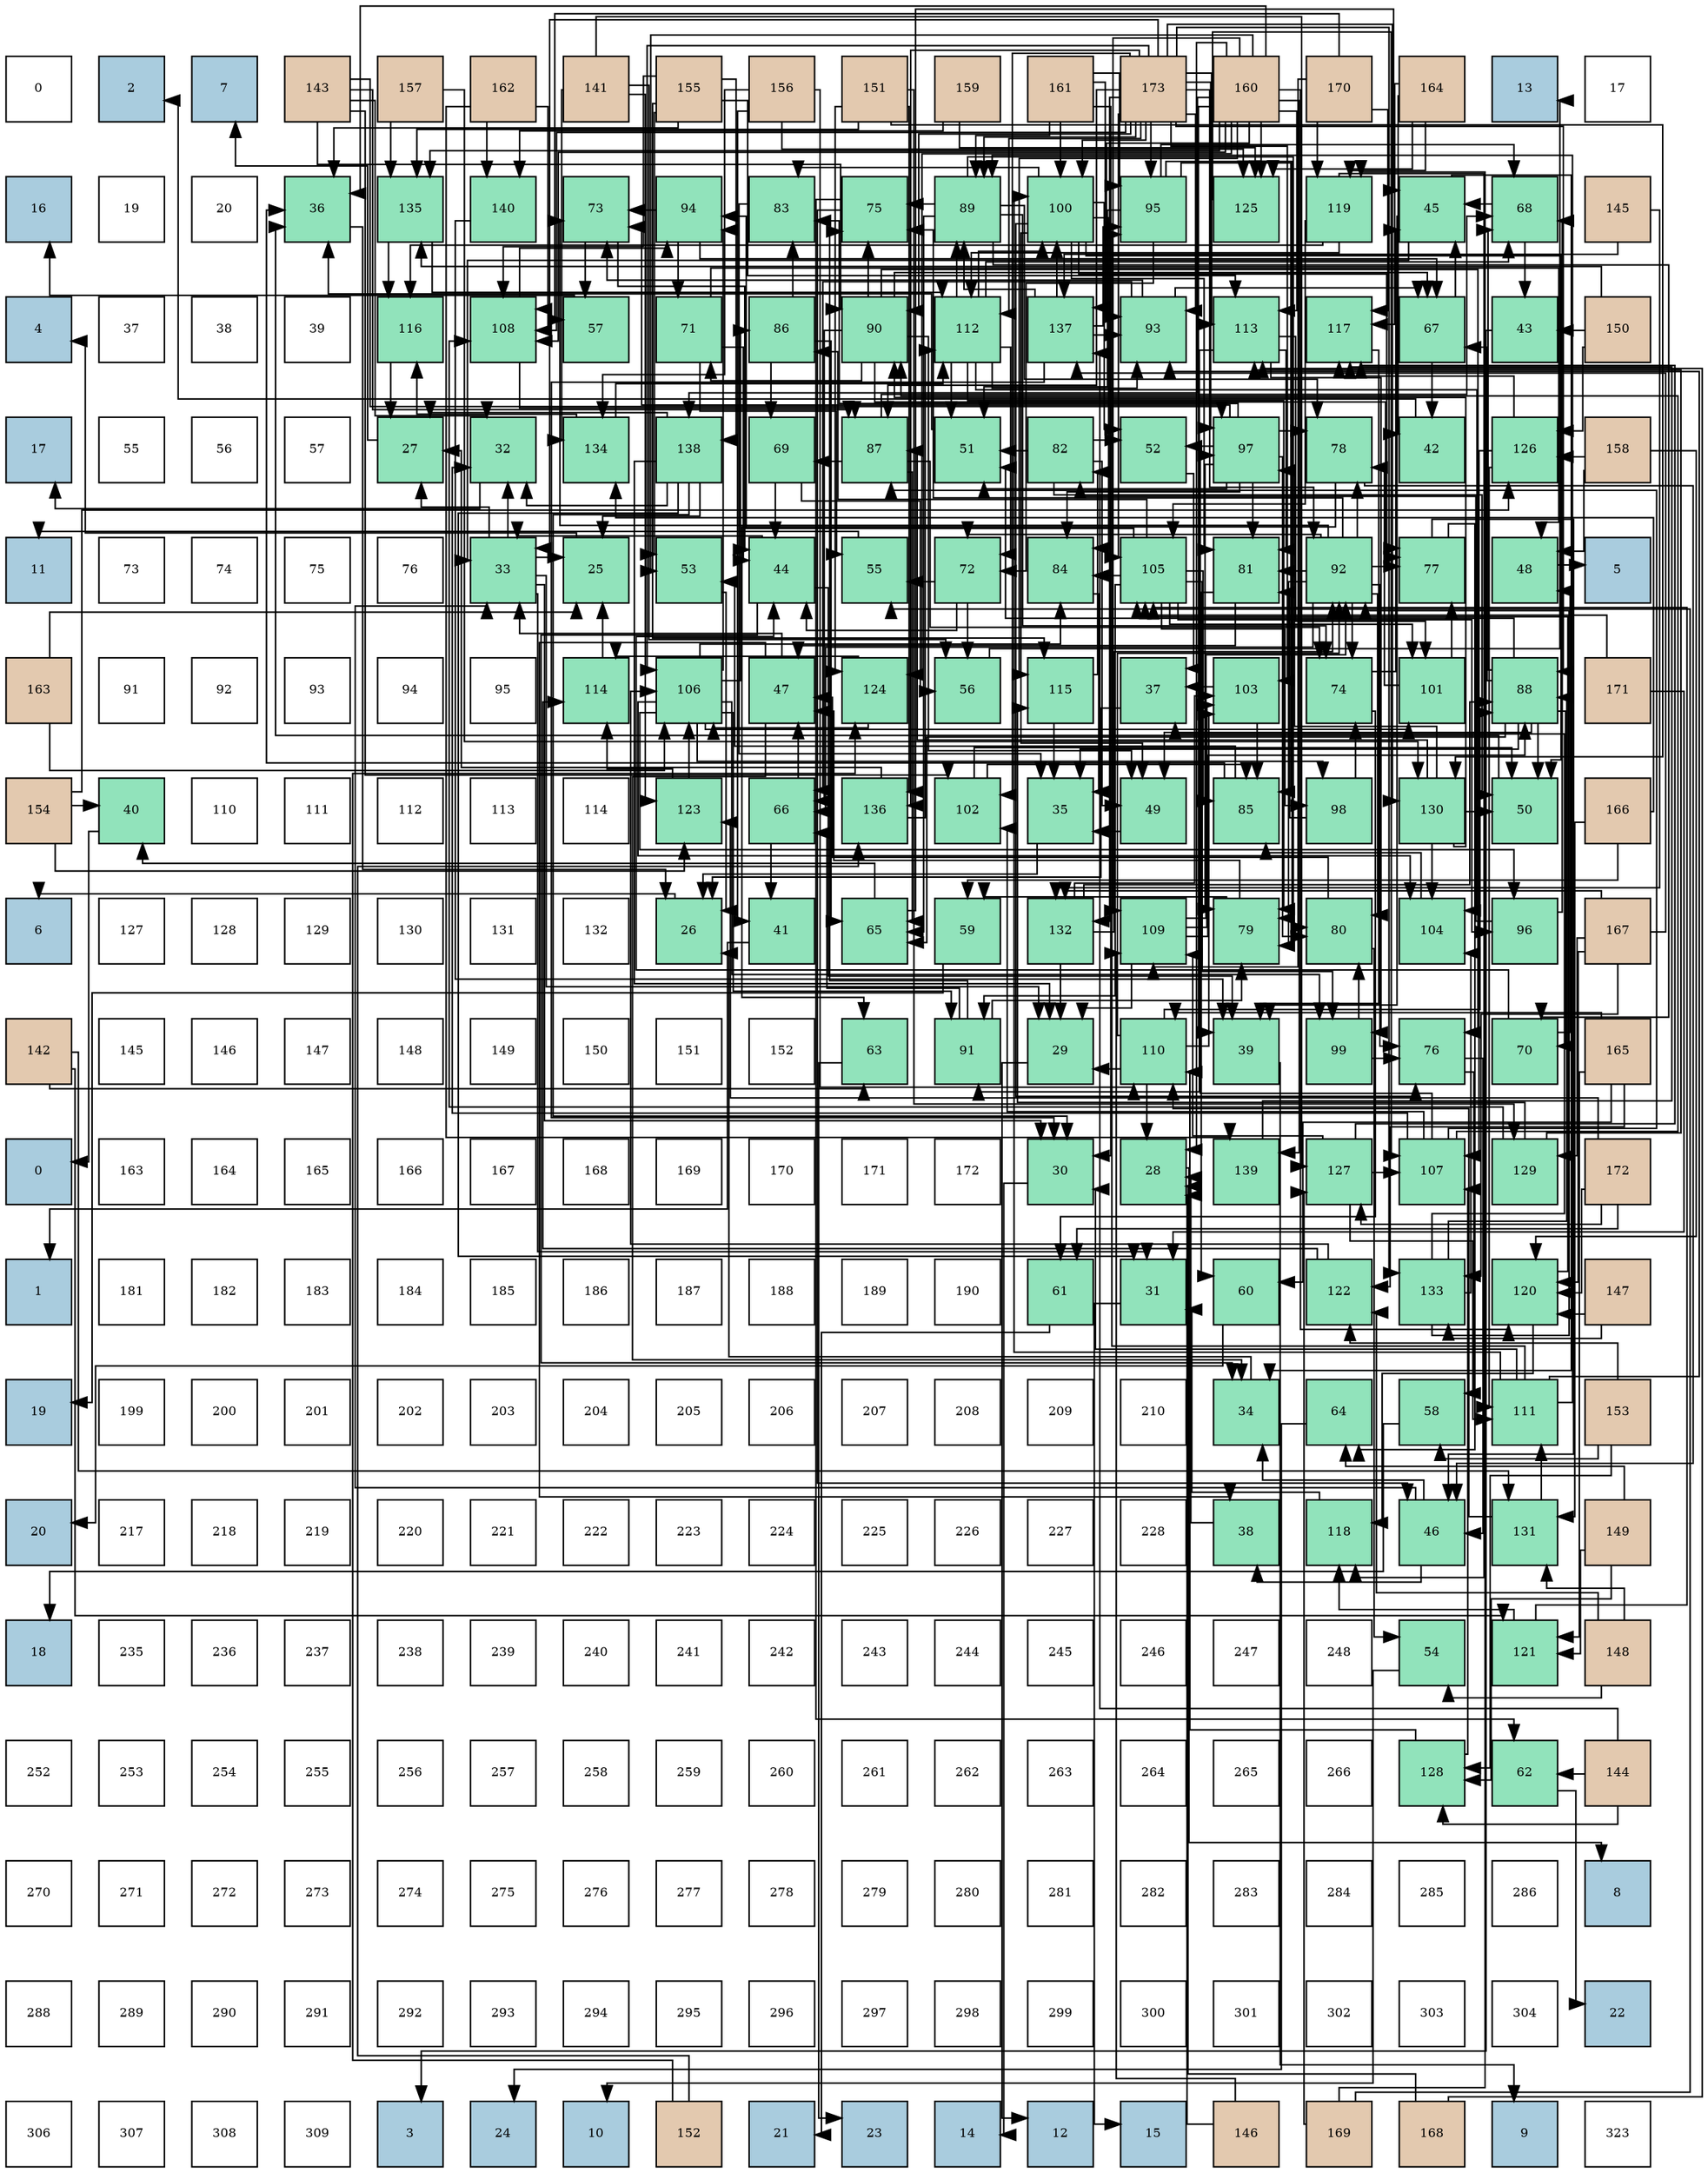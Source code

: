digraph layout{
 rankdir=TB;
 splines=ortho;
 node [style=filled shape=square fixedsize=true width=0.6];
0[label="0", fontsize=8, fillcolor="#ffffff"];
1[label="2", fontsize=8, fillcolor="#a9ccde"];
2[label="7", fontsize=8, fillcolor="#a9ccde"];
3[label="143", fontsize=8, fillcolor="#e3c9af"];
4[label="157", fontsize=8, fillcolor="#e3c9af"];
5[label="162", fontsize=8, fillcolor="#e3c9af"];
6[label="141", fontsize=8, fillcolor="#e3c9af"];
7[label="155", fontsize=8, fillcolor="#e3c9af"];
8[label="156", fontsize=8, fillcolor="#e3c9af"];
9[label="151", fontsize=8, fillcolor="#e3c9af"];
10[label="159", fontsize=8, fillcolor="#e3c9af"];
11[label="161", fontsize=8, fillcolor="#e3c9af"];
12[label="173", fontsize=8, fillcolor="#e3c9af"];
13[label="160", fontsize=8, fillcolor="#e3c9af"];
14[label="170", fontsize=8, fillcolor="#e3c9af"];
15[label="164", fontsize=8, fillcolor="#e3c9af"];
16[label="13", fontsize=8, fillcolor="#a9ccde"];
17[label="17", fontsize=8, fillcolor="#ffffff"];
18[label="16", fontsize=8, fillcolor="#a9ccde"];
19[label="19", fontsize=8, fillcolor="#ffffff"];
20[label="20", fontsize=8, fillcolor="#ffffff"];
21[label="36", fontsize=8, fillcolor="#91e3bb"];
22[label="135", fontsize=8, fillcolor="#91e3bb"];
23[label="140", fontsize=8, fillcolor="#91e3bb"];
24[label="73", fontsize=8, fillcolor="#91e3bb"];
25[label="94", fontsize=8, fillcolor="#91e3bb"];
26[label="83", fontsize=8, fillcolor="#91e3bb"];
27[label="75", fontsize=8, fillcolor="#91e3bb"];
28[label="89", fontsize=8, fillcolor="#91e3bb"];
29[label="100", fontsize=8, fillcolor="#91e3bb"];
30[label="95", fontsize=8, fillcolor="#91e3bb"];
31[label="125", fontsize=8, fillcolor="#91e3bb"];
32[label="119", fontsize=8, fillcolor="#91e3bb"];
33[label="45", fontsize=8, fillcolor="#91e3bb"];
34[label="68", fontsize=8, fillcolor="#91e3bb"];
35[label="145", fontsize=8, fillcolor="#e3c9af"];
36[label="4", fontsize=8, fillcolor="#a9ccde"];
37[label="37", fontsize=8, fillcolor="#ffffff"];
38[label="38", fontsize=8, fillcolor="#ffffff"];
39[label="39", fontsize=8, fillcolor="#ffffff"];
40[label="116", fontsize=8, fillcolor="#91e3bb"];
41[label="108", fontsize=8, fillcolor="#91e3bb"];
42[label="57", fontsize=8, fillcolor="#91e3bb"];
43[label="71", fontsize=8, fillcolor="#91e3bb"];
44[label="86", fontsize=8, fillcolor="#91e3bb"];
45[label="90", fontsize=8, fillcolor="#91e3bb"];
46[label="112", fontsize=8, fillcolor="#91e3bb"];
47[label="137", fontsize=8, fillcolor="#91e3bb"];
48[label="93", fontsize=8, fillcolor="#91e3bb"];
49[label="113", fontsize=8, fillcolor="#91e3bb"];
50[label="117", fontsize=8, fillcolor="#91e3bb"];
51[label="67", fontsize=8, fillcolor="#91e3bb"];
52[label="43", fontsize=8, fillcolor="#91e3bb"];
53[label="150", fontsize=8, fillcolor="#e3c9af"];
54[label="17", fontsize=8, fillcolor="#a9ccde"];
55[label="55", fontsize=8, fillcolor="#ffffff"];
56[label="56", fontsize=8, fillcolor="#ffffff"];
57[label="57", fontsize=8, fillcolor="#ffffff"];
58[label="27", fontsize=8, fillcolor="#91e3bb"];
59[label="32", fontsize=8, fillcolor="#91e3bb"];
60[label="134", fontsize=8, fillcolor="#91e3bb"];
61[label="138", fontsize=8, fillcolor="#91e3bb"];
62[label="69", fontsize=8, fillcolor="#91e3bb"];
63[label="87", fontsize=8, fillcolor="#91e3bb"];
64[label="51", fontsize=8, fillcolor="#91e3bb"];
65[label="82", fontsize=8, fillcolor="#91e3bb"];
66[label="52", fontsize=8, fillcolor="#91e3bb"];
67[label="97", fontsize=8, fillcolor="#91e3bb"];
68[label="78", fontsize=8, fillcolor="#91e3bb"];
69[label="42", fontsize=8, fillcolor="#91e3bb"];
70[label="126", fontsize=8, fillcolor="#91e3bb"];
71[label="158", fontsize=8, fillcolor="#e3c9af"];
72[label="11", fontsize=8, fillcolor="#a9ccde"];
73[label="73", fontsize=8, fillcolor="#ffffff"];
74[label="74", fontsize=8, fillcolor="#ffffff"];
75[label="75", fontsize=8, fillcolor="#ffffff"];
76[label="76", fontsize=8, fillcolor="#ffffff"];
77[label="33", fontsize=8, fillcolor="#91e3bb"];
78[label="25", fontsize=8, fillcolor="#91e3bb"];
79[label="53", fontsize=8, fillcolor="#91e3bb"];
80[label="44", fontsize=8, fillcolor="#91e3bb"];
81[label="55", fontsize=8, fillcolor="#91e3bb"];
82[label="72", fontsize=8, fillcolor="#91e3bb"];
83[label="84", fontsize=8, fillcolor="#91e3bb"];
84[label="105", fontsize=8, fillcolor="#91e3bb"];
85[label="81", fontsize=8, fillcolor="#91e3bb"];
86[label="92", fontsize=8, fillcolor="#91e3bb"];
87[label="77", fontsize=8, fillcolor="#91e3bb"];
88[label="48", fontsize=8, fillcolor="#91e3bb"];
89[label="5", fontsize=8, fillcolor="#a9ccde"];
90[label="163", fontsize=8, fillcolor="#e3c9af"];
91[label="91", fontsize=8, fillcolor="#ffffff"];
92[label="92", fontsize=8, fillcolor="#ffffff"];
93[label="93", fontsize=8, fillcolor="#ffffff"];
94[label="94", fontsize=8, fillcolor="#ffffff"];
95[label="95", fontsize=8, fillcolor="#ffffff"];
96[label="114", fontsize=8, fillcolor="#91e3bb"];
97[label="106", fontsize=8, fillcolor="#91e3bb"];
98[label="47", fontsize=8, fillcolor="#91e3bb"];
99[label="124", fontsize=8, fillcolor="#91e3bb"];
100[label="56", fontsize=8, fillcolor="#91e3bb"];
101[label="115", fontsize=8, fillcolor="#91e3bb"];
102[label="37", fontsize=8, fillcolor="#91e3bb"];
103[label="103", fontsize=8, fillcolor="#91e3bb"];
104[label="74", fontsize=8, fillcolor="#91e3bb"];
105[label="101", fontsize=8, fillcolor="#91e3bb"];
106[label="88", fontsize=8, fillcolor="#91e3bb"];
107[label="171", fontsize=8, fillcolor="#e3c9af"];
108[label="154", fontsize=8, fillcolor="#e3c9af"];
109[label="40", fontsize=8, fillcolor="#91e3bb"];
110[label="110", fontsize=8, fillcolor="#ffffff"];
111[label="111", fontsize=8, fillcolor="#ffffff"];
112[label="112", fontsize=8, fillcolor="#ffffff"];
113[label="113", fontsize=8, fillcolor="#ffffff"];
114[label="114", fontsize=8, fillcolor="#ffffff"];
115[label="123", fontsize=8, fillcolor="#91e3bb"];
116[label="66", fontsize=8, fillcolor="#91e3bb"];
117[label="136", fontsize=8, fillcolor="#91e3bb"];
118[label="102", fontsize=8, fillcolor="#91e3bb"];
119[label="35", fontsize=8, fillcolor="#91e3bb"];
120[label="49", fontsize=8, fillcolor="#91e3bb"];
121[label="85", fontsize=8, fillcolor="#91e3bb"];
122[label="98", fontsize=8, fillcolor="#91e3bb"];
123[label="130", fontsize=8, fillcolor="#91e3bb"];
124[label="50", fontsize=8, fillcolor="#91e3bb"];
125[label="166", fontsize=8, fillcolor="#e3c9af"];
126[label="6", fontsize=8, fillcolor="#a9ccde"];
127[label="127", fontsize=8, fillcolor="#ffffff"];
128[label="128", fontsize=8, fillcolor="#ffffff"];
129[label="129", fontsize=8, fillcolor="#ffffff"];
130[label="130", fontsize=8, fillcolor="#ffffff"];
131[label="131", fontsize=8, fillcolor="#ffffff"];
132[label="132", fontsize=8, fillcolor="#ffffff"];
133[label="26", fontsize=8, fillcolor="#91e3bb"];
134[label="41", fontsize=8, fillcolor="#91e3bb"];
135[label="65", fontsize=8, fillcolor="#91e3bb"];
136[label="59", fontsize=8, fillcolor="#91e3bb"];
137[label="132", fontsize=8, fillcolor="#91e3bb"];
138[label="109", fontsize=8, fillcolor="#91e3bb"];
139[label="79", fontsize=8, fillcolor="#91e3bb"];
140[label="80", fontsize=8, fillcolor="#91e3bb"];
141[label="104", fontsize=8, fillcolor="#91e3bb"];
142[label="96", fontsize=8, fillcolor="#91e3bb"];
143[label="167", fontsize=8, fillcolor="#e3c9af"];
144[label="142", fontsize=8, fillcolor="#e3c9af"];
145[label="145", fontsize=8, fillcolor="#ffffff"];
146[label="146", fontsize=8, fillcolor="#ffffff"];
147[label="147", fontsize=8, fillcolor="#ffffff"];
148[label="148", fontsize=8, fillcolor="#ffffff"];
149[label="149", fontsize=8, fillcolor="#ffffff"];
150[label="150", fontsize=8, fillcolor="#ffffff"];
151[label="151", fontsize=8, fillcolor="#ffffff"];
152[label="152", fontsize=8, fillcolor="#ffffff"];
153[label="63", fontsize=8, fillcolor="#91e3bb"];
154[label="91", fontsize=8, fillcolor="#91e3bb"];
155[label="29", fontsize=8, fillcolor="#91e3bb"];
156[label="110", fontsize=8, fillcolor="#91e3bb"];
157[label="39", fontsize=8, fillcolor="#91e3bb"];
158[label="99", fontsize=8, fillcolor="#91e3bb"];
159[label="76", fontsize=8, fillcolor="#91e3bb"];
160[label="70", fontsize=8, fillcolor="#91e3bb"];
161[label="165", fontsize=8, fillcolor="#e3c9af"];
162[label="0", fontsize=8, fillcolor="#a9ccde"];
163[label="163", fontsize=8, fillcolor="#ffffff"];
164[label="164", fontsize=8, fillcolor="#ffffff"];
165[label="165", fontsize=8, fillcolor="#ffffff"];
166[label="166", fontsize=8, fillcolor="#ffffff"];
167[label="167", fontsize=8, fillcolor="#ffffff"];
168[label="168", fontsize=8, fillcolor="#ffffff"];
169[label="169", fontsize=8, fillcolor="#ffffff"];
170[label="170", fontsize=8, fillcolor="#ffffff"];
171[label="171", fontsize=8, fillcolor="#ffffff"];
172[label="172", fontsize=8, fillcolor="#ffffff"];
173[label="30", fontsize=8, fillcolor="#91e3bb"];
174[label="28", fontsize=8, fillcolor="#91e3bb"];
175[label="139", fontsize=8, fillcolor="#91e3bb"];
176[label="127", fontsize=8, fillcolor="#91e3bb"];
177[label="107", fontsize=8, fillcolor="#91e3bb"];
178[label="129", fontsize=8, fillcolor="#91e3bb"];
179[label="172", fontsize=8, fillcolor="#e3c9af"];
180[label="1", fontsize=8, fillcolor="#a9ccde"];
181[label="181", fontsize=8, fillcolor="#ffffff"];
182[label="182", fontsize=8, fillcolor="#ffffff"];
183[label="183", fontsize=8, fillcolor="#ffffff"];
184[label="184", fontsize=8, fillcolor="#ffffff"];
185[label="185", fontsize=8, fillcolor="#ffffff"];
186[label="186", fontsize=8, fillcolor="#ffffff"];
187[label="187", fontsize=8, fillcolor="#ffffff"];
188[label="188", fontsize=8, fillcolor="#ffffff"];
189[label="189", fontsize=8, fillcolor="#ffffff"];
190[label="190", fontsize=8, fillcolor="#ffffff"];
191[label="61", fontsize=8, fillcolor="#91e3bb"];
192[label="31", fontsize=8, fillcolor="#91e3bb"];
193[label="60", fontsize=8, fillcolor="#91e3bb"];
194[label="122", fontsize=8, fillcolor="#91e3bb"];
195[label="133", fontsize=8, fillcolor="#91e3bb"];
196[label="120", fontsize=8, fillcolor="#91e3bb"];
197[label="147", fontsize=8, fillcolor="#e3c9af"];
198[label="19", fontsize=8, fillcolor="#a9ccde"];
199[label="199", fontsize=8, fillcolor="#ffffff"];
200[label="200", fontsize=8, fillcolor="#ffffff"];
201[label="201", fontsize=8, fillcolor="#ffffff"];
202[label="202", fontsize=8, fillcolor="#ffffff"];
203[label="203", fontsize=8, fillcolor="#ffffff"];
204[label="204", fontsize=8, fillcolor="#ffffff"];
205[label="205", fontsize=8, fillcolor="#ffffff"];
206[label="206", fontsize=8, fillcolor="#ffffff"];
207[label="207", fontsize=8, fillcolor="#ffffff"];
208[label="208", fontsize=8, fillcolor="#ffffff"];
209[label="209", fontsize=8, fillcolor="#ffffff"];
210[label="210", fontsize=8, fillcolor="#ffffff"];
211[label="34", fontsize=8, fillcolor="#91e3bb"];
212[label="64", fontsize=8, fillcolor="#91e3bb"];
213[label="58", fontsize=8, fillcolor="#91e3bb"];
214[label="111", fontsize=8, fillcolor="#91e3bb"];
215[label="153", fontsize=8, fillcolor="#e3c9af"];
216[label="20", fontsize=8, fillcolor="#a9ccde"];
217[label="217", fontsize=8, fillcolor="#ffffff"];
218[label="218", fontsize=8, fillcolor="#ffffff"];
219[label="219", fontsize=8, fillcolor="#ffffff"];
220[label="220", fontsize=8, fillcolor="#ffffff"];
221[label="221", fontsize=8, fillcolor="#ffffff"];
222[label="222", fontsize=8, fillcolor="#ffffff"];
223[label="223", fontsize=8, fillcolor="#ffffff"];
224[label="224", fontsize=8, fillcolor="#ffffff"];
225[label="225", fontsize=8, fillcolor="#ffffff"];
226[label="226", fontsize=8, fillcolor="#ffffff"];
227[label="227", fontsize=8, fillcolor="#ffffff"];
228[label="228", fontsize=8, fillcolor="#ffffff"];
229[label="38", fontsize=8, fillcolor="#91e3bb"];
230[label="118", fontsize=8, fillcolor="#91e3bb"];
231[label="46", fontsize=8, fillcolor="#91e3bb"];
232[label="131", fontsize=8, fillcolor="#91e3bb"];
233[label="149", fontsize=8, fillcolor="#e3c9af"];
234[label="18", fontsize=8, fillcolor="#a9ccde"];
235[label="235", fontsize=8, fillcolor="#ffffff"];
236[label="236", fontsize=8, fillcolor="#ffffff"];
237[label="237", fontsize=8, fillcolor="#ffffff"];
238[label="238", fontsize=8, fillcolor="#ffffff"];
239[label="239", fontsize=8, fillcolor="#ffffff"];
240[label="240", fontsize=8, fillcolor="#ffffff"];
241[label="241", fontsize=8, fillcolor="#ffffff"];
242[label="242", fontsize=8, fillcolor="#ffffff"];
243[label="243", fontsize=8, fillcolor="#ffffff"];
244[label="244", fontsize=8, fillcolor="#ffffff"];
245[label="245", fontsize=8, fillcolor="#ffffff"];
246[label="246", fontsize=8, fillcolor="#ffffff"];
247[label="247", fontsize=8, fillcolor="#ffffff"];
248[label="248", fontsize=8, fillcolor="#ffffff"];
249[label="54", fontsize=8, fillcolor="#91e3bb"];
250[label="121", fontsize=8, fillcolor="#91e3bb"];
251[label="148", fontsize=8, fillcolor="#e3c9af"];
252[label="252", fontsize=8, fillcolor="#ffffff"];
253[label="253", fontsize=8, fillcolor="#ffffff"];
254[label="254", fontsize=8, fillcolor="#ffffff"];
255[label="255", fontsize=8, fillcolor="#ffffff"];
256[label="256", fontsize=8, fillcolor="#ffffff"];
257[label="257", fontsize=8, fillcolor="#ffffff"];
258[label="258", fontsize=8, fillcolor="#ffffff"];
259[label="259", fontsize=8, fillcolor="#ffffff"];
260[label="260", fontsize=8, fillcolor="#ffffff"];
261[label="261", fontsize=8, fillcolor="#ffffff"];
262[label="262", fontsize=8, fillcolor="#ffffff"];
263[label="263", fontsize=8, fillcolor="#ffffff"];
264[label="264", fontsize=8, fillcolor="#ffffff"];
265[label="265", fontsize=8, fillcolor="#ffffff"];
266[label="266", fontsize=8, fillcolor="#ffffff"];
267[label="128", fontsize=8, fillcolor="#91e3bb"];
268[label="62", fontsize=8, fillcolor="#91e3bb"];
269[label="144", fontsize=8, fillcolor="#e3c9af"];
270[label="270", fontsize=8, fillcolor="#ffffff"];
271[label="271", fontsize=8, fillcolor="#ffffff"];
272[label="272", fontsize=8, fillcolor="#ffffff"];
273[label="273", fontsize=8, fillcolor="#ffffff"];
274[label="274", fontsize=8, fillcolor="#ffffff"];
275[label="275", fontsize=8, fillcolor="#ffffff"];
276[label="276", fontsize=8, fillcolor="#ffffff"];
277[label="277", fontsize=8, fillcolor="#ffffff"];
278[label="278", fontsize=8, fillcolor="#ffffff"];
279[label="279", fontsize=8, fillcolor="#ffffff"];
280[label="280", fontsize=8, fillcolor="#ffffff"];
281[label="281", fontsize=8, fillcolor="#ffffff"];
282[label="282", fontsize=8, fillcolor="#ffffff"];
283[label="283", fontsize=8, fillcolor="#ffffff"];
284[label="284", fontsize=8, fillcolor="#ffffff"];
285[label="285", fontsize=8, fillcolor="#ffffff"];
286[label="286", fontsize=8, fillcolor="#ffffff"];
287[label="8", fontsize=8, fillcolor="#a9ccde"];
288[label="288", fontsize=8, fillcolor="#ffffff"];
289[label="289", fontsize=8, fillcolor="#ffffff"];
290[label="290", fontsize=8, fillcolor="#ffffff"];
291[label="291", fontsize=8, fillcolor="#ffffff"];
292[label="292", fontsize=8, fillcolor="#ffffff"];
293[label="293", fontsize=8, fillcolor="#ffffff"];
294[label="294", fontsize=8, fillcolor="#ffffff"];
295[label="295", fontsize=8, fillcolor="#ffffff"];
296[label="296", fontsize=8, fillcolor="#ffffff"];
297[label="297", fontsize=8, fillcolor="#ffffff"];
298[label="298", fontsize=8, fillcolor="#ffffff"];
299[label="299", fontsize=8, fillcolor="#ffffff"];
300[label="300", fontsize=8, fillcolor="#ffffff"];
301[label="301", fontsize=8, fillcolor="#ffffff"];
302[label="302", fontsize=8, fillcolor="#ffffff"];
303[label="303", fontsize=8, fillcolor="#ffffff"];
304[label="304", fontsize=8, fillcolor="#ffffff"];
305[label="22", fontsize=8, fillcolor="#a9ccde"];
306[label="306", fontsize=8, fillcolor="#ffffff"];
307[label="307", fontsize=8, fillcolor="#ffffff"];
308[label="308", fontsize=8, fillcolor="#ffffff"];
309[label="309", fontsize=8, fillcolor="#ffffff"];
310[label="3", fontsize=8, fillcolor="#a9ccde"];
311[label="24", fontsize=8, fillcolor="#a9ccde"];
312[label="10", fontsize=8, fillcolor="#a9ccde"];
313[label="152", fontsize=8, fillcolor="#e3c9af"];
314[label="21", fontsize=8, fillcolor="#a9ccde"];
315[label="23", fontsize=8, fillcolor="#a9ccde"];
316[label="14", fontsize=8, fillcolor="#a9ccde"];
317[label="12", fontsize=8, fillcolor="#a9ccde"];
318[label="15", fontsize=8, fillcolor="#a9ccde"];
319[label="146", fontsize=8, fillcolor="#e3c9af"];
320[label="169", fontsize=8, fillcolor="#e3c9af"];
321[label="168", fontsize=8, fillcolor="#e3c9af"];
322[label="9", fontsize=8, fillcolor="#a9ccde"];
323[label="323", fontsize=8, fillcolor="#ffffff"];
edge [constraint=false, style=vis];78 -> 36;
133 -> 126;
58 -> 2;
174 -> 287;
155 -> 317;
173 -> 316;
192 -> 318;
59 -> 54;
77 -> 78;
77 -> 58;
77 -> 155;
77 -> 173;
77 -> 192;
77 -> 59;
211 -> 133;
119 -> 133;
21 -> 133;
102 -> 133;
229 -> 174;
157 -> 322;
109 -> 162;
134 -> 180;
69 -> 1;
52 -> 310;
80 -> 77;
80 -> 211;
80 -> 157;
33 -> 77;
33 -> 211;
33 -> 157;
231 -> 77;
231 -> 211;
231 -> 229;
98 -> 77;
98 -> 211;
98 -> 229;
88 -> 89;
120 -> 119;
124 -> 21;
64 -> 21;
66 -> 102;
79 -> 133;
249 -> 312;
81 -> 72;
100 -> 16;
42 -> 18;
213 -> 234;
136 -> 198;
193 -> 216;
191 -> 314;
268 -> 305;
153 -> 315;
212 -> 311;
135 -> 109;
135 -> 33;
116 -> 134;
116 -> 98;
51 -> 69;
51 -> 33;
34 -> 52;
34 -> 33;
62 -> 80;
62 -> 100;
160 -> 80;
160 -> 88;
43 -> 80;
43 -> 88;
43 -> 81;
82 -> 80;
82 -> 81;
82 -> 100;
24 -> 80;
24 -> 42;
104 -> 33;
104 -> 191;
27 -> 231;
27 -> 268;
159 -> 231;
159 -> 213;
87 -> 231;
87 -> 212;
68 -> 231;
68 -> 153;
139 -> 98;
139 -> 136;
140 -> 98;
140 -> 249;
85 -> 98;
85 -> 193;
65 -> 120;
65 -> 124;
65 -> 64;
65 -> 66;
26 -> 119;
83 -> 119;
121 -> 21;
121 -> 79;
44 -> 135;
44 -> 62;
44 -> 26;
63 -> 135;
63 -> 34;
63 -> 62;
63 -> 104;
106 -> 119;
106 -> 120;
106 -> 124;
106 -> 64;
106 -> 135;
106 -> 51;
106 -> 34;
106 -> 160;
28 -> 135;
28 -> 160;
28 -> 104;
28 -> 27;
28 -> 68;
28 -> 140;
45 -> 120;
45 -> 116;
45 -> 51;
45 -> 43;
45 -> 27;
45 -> 159;
45 -> 87;
154 -> 116;
154 -> 27;
154 -> 139;
86 -> 116;
86 -> 82;
86 -> 24;
86 -> 104;
86 -> 27;
86 -> 159;
86 -> 87;
86 -> 68;
86 -> 139;
86 -> 140;
86 -> 85;
48 -> 116;
48 -> 51;
48 -> 24;
25 -> 51;
25 -> 43;
25 -> 24;
30 -> 64;
30 -> 34;
30 -> 82;
30 -> 139;
30 -> 121;
142 -> 34;
142 -> 65;
67 -> 64;
67 -> 66;
67 -> 24;
67 -> 68;
67 -> 139;
67 -> 140;
67 -> 85;
67 -> 26;
67 -> 83;
122 -> 104;
122 -> 85;
158 -> 159;
158 -> 140;
29 -> 120;
29 -> 124;
29 -> 66;
29 -> 159;
29 -> 87;
29 -> 85;
29 -> 26;
29 -> 83;
105 -> 87;
105 -> 68;
118 -> 124;
118 -> 121;
103 -> 102;
103 -> 121;
141 -> 121;
84 -> 83;
84 -> 121;
84 -> 44;
84 -> 154;
84 -> 25;
84 -> 142;
84 -> 122;
84 -> 158;
84 -> 105;
97 -> 83;
97 -> 44;
97 -> 154;
97 -> 25;
97 -> 142;
97 -> 122;
97 -> 158;
97 -> 105;
97 -> 141;
177 -> 59;
177 -> 63;
177 -> 45;
177 -> 67;
177 -> 118;
41 -> 63;
41 -> 25;
138 -> 155;
138 -> 106;
138 -> 86;
138 -> 103;
156 -> 174;
156 -> 155;
156 -> 106;
156 -> 86;
156 -> 103;
214 -> 173;
214 -> 28;
214 -> 48;
214 -> 30;
214 -> 29;
46 -> 64;
46 -> 34;
46 -> 82;
46 -> 139;
46 -> 28;
46 -> 48;
46 -> 29;
46 -> 141;
49 -> 85;
49 -> 154;
49 -> 158;
49 -> 105;
96 -> 78;
101 -> 119;
101 -> 65;
40 -> 58;
50 -> 157;
230 -> 192;
32 -> 84;
32 -> 46;
32 -> 40;
32 -> 230;
196 -> 84;
196 -> 230;
250 -> 84;
250 -> 230;
194 -> 97;
194 -> 96;
115 -> 97;
115 -> 96;
99 -> 97;
99 -> 96;
31 -> 177;
70 -> 177;
70 -> 214;
70 -> 50;
176 -> 177;
176 -> 138;
176 -> 214;
176 -> 50;
267 -> 177;
267 -> 156;
178 -> 41;
178 -> 49;
178 -> 101;
123 -> 124;
123 -> 63;
123 -> 45;
123 -> 67;
123 -> 141;
232 -> 156;
232 -> 214;
137 -> 155;
137 -> 106;
137 -> 86;
137 -> 103;
195 -> 102;
195 -> 106;
195 -> 86;
195 -> 141;
60 -> 46;
60 -> 40;
22 -> 46;
22 -> 40;
117 -> 58;
117 -> 46;
47 -> 173;
47 -> 28;
47 -> 48;
47 -> 30;
47 -> 29;
61 -> 78;
61 -> 58;
61 -> 155;
61 -> 173;
61 -> 192;
61 -> 59;
175 -> 50;
23 -> 157;
6 -> 100;
6 -> 115;
6 -> 176;
6 -> 60;
144 -> 153;
144 -> 250;
144 -> 232;
3 -> 59;
3 -> 63;
3 -> 45;
3 -> 67;
3 -> 118;
269 -> 268;
269 -> 267;
269 -> 47;
35 -> 137;
35 -> 47;
319 -> 174;
319 -> 138;
197 -> 196;
197 -> 195;
251 -> 249;
251 -> 194;
251 -> 232;
233 -> 212;
233 -> 250;
233 -> 267;
53 -> 52;
53 -> 70;
53 -> 22;
9 -> 99;
9 -> 178;
9 -> 123;
9 -> 22;
9 -> 117;
313 -> 99;
313 -> 117;
215 -> 213;
215 -> 194;
215 -> 267;
108 -> 109;
108 -> 115;
108 -> 70;
7 -> 21;
7 -> 79;
7 -> 41;
7 -> 49;
7 -> 101;
7 -> 61;
8 -> 134;
8 -> 156;
8 -> 31;
8 -> 60;
4 -> 123;
4 -> 22;
71 -> 88;
71 -> 196;
71 -> 70;
10 -> 31;
10 -> 23;
13 -> 174;
13 -> 21;
13 -> 157;
13 -> 79;
13 -> 41;
13 -> 138;
13 -> 49;
13 -> 101;
13 -> 196;
13 -> 99;
13 -> 31;
13 -> 22;
13 -> 47;
13 -> 61;
13 -> 175;
11 -> 173;
11 -> 28;
11 -> 48;
11 -> 30;
11 -> 29;
5 -> 41;
5 -> 175;
5 -> 23;
90 -> 78;
90 -> 97;
15 -> 69;
15 -> 50;
15 -> 32;
15 -> 31;
161 -> 193;
161 -> 156;
161 -> 250;
161 -> 194;
125 -> 136;
125 -> 232;
125 -> 60;
143 -> 196;
143 -> 178;
143 -> 137;
143 -> 195;
143 -> 47;
321 -> 174;
321 -> 49;
320 -> 81;
320 -> 32;
320 -> 176;
14 -> 42;
14 -> 138;
14 -> 50;
14 -> 32;
107 -> 192;
107 -> 84;
179 -> 191;
179 -> 196;
179 -> 115;
179 -> 176;
12 -> 77;
12 -> 63;
12 -> 106;
12 -> 28;
12 -> 45;
12 -> 86;
12 -> 48;
12 -> 30;
12 -> 67;
12 -> 29;
12 -> 118;
12 -> 103;
12 -> 84;
12 -> 97;
12 -> 41;
12 -> 46;
12 -> 49;
12 -> 123;
12 -> 137;
12 -> 195;
12 -> 117;
edge [constraint=true, style=invis];
0 -> 18 -> 36 -> 54 -> 72 -> 90 -> 108 -> 126 -> 144 -> 162 -> 180 -> 198 -> 216 -> 234 -> 252 -> 270 -> 288 -> 306;
1 -> 19 -> 37 -> 55 -> 73 -> 91 -> 109 -> 127 -> 145 -> 163 -> 181 -> 199 -> 217 -> 235 -> 253 -> 271 -> 289 -> 307;
2 -> 20 -> 38 -> 56 -> 74 -> 92 -> 110 -> 128 -> 146 -> 164 -> 182 -> 200 -> 218 -> 236 -> 254 -> 272 -> 290 -> 308;
3 -> 21 -> 39 -> 57 -> 75 -> 93 -> 111 -> 129 -> 147 -> 165 -> 183 -> 201 -> 219 -> 237 -> 255 -> 273 -> 291 -> 309;
4 -> 22 -> 40 -> 58 -> 76 -> 94 -> 112 -> 130 -> 148 -> 166 -> 184 -> 202 -> 220 -> 238 -> 256 -> 274 -> 292 -> 310;
5 -> 23 -> 41 -> 59 -> 77 -> 95 -> 113 -> 131 -> 149 -> 167 -> 185 -> 203 -> 221 -> 239 -> 257 -> 275 -> 293 -> 311;
6 -> 24 -> 42 -> 60 -> 78 -> 96 -> 114 -> 132 -> 150 -> 168 -> 186 -> 204 -> 222 -> 240 -> 258 -> 276 -> 294 -> 312;
7 -> 25 -> 43 -> 61 -> 79 -> 97 -> 115 -> 133 -> 151 -> 169 -> 187 -> 205 -> 223 -> 241 -> 259 -> 277 -> 295 -> 313;
8 -> 26 -> 44 -> 62 -> 80 -> 98 -> 116 -> 134 -> 152 -> 170 -> 188 -> 206 -> 224 -> 242 -> 260 -> 278 -> 296 -> 314;
9 -> 27 -> 45 -> 63 -> 81 -> 99 -> 117 -> 135 -> 153 -> 171 -> 189 -> 207 -> 225 -> 243 -> 261 -> 279 -> 297 -> 315;
10 -> 28 -> 46 -> 64 -> 82 -> 100 -> 118 -> 136 -> 154 -> 172 -> 190 -> 208 -> 226 -> 244 -> 262 -> 280 -> 298 -> 316;
11 -> 29 -> 47 -> 65 -> 83 -> 101 -> 119 -> 137 -> 155 -> 173 -> 191 -> 209 -> 227 -> 245 -> 263 -> 281 -> 299 -> 317;
12 -> 30 -> 48 -> 66 -> 84 -> 102 -> 120 -> 138 -> 156 -> 174 -> 192 -> 210 -> 228 -> 246 -> 264 -> 282 -> 300 -> 318;
13 -> 31 -> 49 -> 67 -> 85 -> 103 -> 121 -> 139 -> 157 -> 175 -> 193 -> 211 -> 229 -> 247 -> 265 -> 283 -> 301 -> 319;
14 -> 32 -> 50 -> 68 -> 86 -> 104 -> 122 -> 140 -> 158 -> 176 -> 194 -> 212 -> 230 -> 248 -> 266 -> 284 -> 302 -> 320;
15 -> 33 -> 51 -> 69 -> 87 -> 105 -> 123 -> 141 -> 159 -> 177 -> 195 -> 213 -> 231 -> 249 -> 267 -> 285 -> 303 -> 321;
16 -> 34 -> 52 -> 70 -> 88 -> 106 -> 124 -> 142 -> 160 -> 178 -> 196 -> 214 -> 232 -> 250 -> 268 -> 286 -> 304 -> 322;
17 -> 35 -> 53 -> 71 -> 89 -> 107 -> 125 -> 143 -> 161 -> 179 -> 197 -> 215 -> 233 -> 251 -> 269 -> 287 -> 305 -> 323;
rank = same {0 -> 1 -> 2 -> 3 -> 4 -> 5 -> 6 -> 7 -> 8 -> 9 -> 10 -> 11 -> 12 -> 13 -> 14 -> 15 -> 16 -> 17};
rank = same {18 -> 19 -> 20 -> 21 -> 22 -> 23 -> 24 -> 25 -> 26 -> 27 -> 28 -> 29 -> 30 -> 31 -> 32 -> 33 -> 34 -> 35};
rank = same {36 -> 37 -> 38 -> 39 -> 40 -> 41 -> 42 -> 43 -> 44 -> 45 -> 46 -> 47 -> 48 -> 49 -> 50 -> 51 -> 52 -> 53};
rank = same {54 -> 55 -> 56 -> 57 -> 58 -> 59 -> 60 -> 61 -> 62 -> 63 -> 64 -> 65 -> 66 -> 67 -> 68 -> 69 -> 70 -> 71};
rank = same {72 -> 73 -> 74 -> 75 -> 76 -> 77 -> 78 -> 79 -> 80 -> 81 -> 82 -> 83 -> 84 -> 85 -> 86 -> 87 -> 88 -> 89};
rank = same {90 -> 91 -> 92 -> 93 -> 94 -> 95 -> 96 -> 97 -> 98 -> 99 -> 100 -> 101 -> 102 -> 103 -> 104 -> 105 -> 106 -> 107};
rank = same {108 -> 109 -> 110 -> 111 -> 112 -> 113 -> 114 -> 115 -> 116 -> 117 -> 118 -> 119 -> 120 -> 121 -> 122 -> 123 -> 124 -> 125};
rank = same {126 -> 127 -> 128 -> 129 -> 130 -> 131 -> 132 -> 133 -> 134 -> 135 -> 136 -> 137 -> 138 -> 139 -> 140 -> 141 -> 142 -> 143};
rank = same {144 -> 145 -> 146 -> 147 -> 148 -> 149 -> 150 -> 151 -> 152 -> 153 -> 154 -> 155 -> 156 -> 157 -> 158 -> 159 -> 160 -> 161};
rank = same {162 -> 163 -> 164 -> 165 -> 166 -> 167 -> 168 -> 169 -> 170 -> 171 -> 172 -> 173 -> 174 -> 175 -> 176 -> 177 -> 178 -> 179};
rank = same {180 -> 181 -> 182 -> 183 -> 184 -> 185 -> 186 -> 187 -> 188 -> 189 -> 190 -> 191 -> 192 -> 193 -> 194 -> 195 -> 196 -> 197};
rank = same {198 -> 199 -> 200 -> 201 -> 202 -> 203 -> 204 -> 205 -> 206 -> 207 -> 208 -> 209 -> 210 -> 211 -> 212 -> 213 -> 214 -> 215};
rank = same {216 -> 217 -> 218 -> 219 -> 220 -> 221 -> 222 -> 223 -> 224 -> 225 -> 226 -> 227 -> 228 -> 229 -> 230 -> 231 -> 232 -> 233};
rank = same {234 -> 235 -> 236 -> 237 -> 238 -> 239 -> 240 -> 241 -> 242 -> 243 -> 244 -> 245 -> 246 -> 247 -> 248 -> 249 -> 250 -> 251};
rank = same {252 -> 253 -> 254 -> 255 -> 256 -> 257 -> 258 -> 259 -> 260 -> 261 -> 262 -> 263 -> 264 -> 265 -> 266 -> 267 -> 268 -> 269};
rank = same {270 -> 271 -> 272 -> 273 -> 274 -> 275 -> 276 -> 277 -> 278 -> 279 -> 280 -> 281 -> 282 -> 283 -> 284 -> 285 -> 286 -> 287};
rank = same {288 -> 289 -> 290 -> 291 -> 292 -> 293 -> 294 -> 295 -> 296 -> 297 -> 298 -> 299 -> 300 -> 301 -> 302 -> 303 -> 304 -> 305};
rank = same {306 -> 307 -> 308 -> 309 -> 310 -> 311 -> 312 -> 313 -> 314 -> 315 -> 316 -> 317 -> 318 -> 319 -> 320 -> 321 -> 322 -> 323};
}